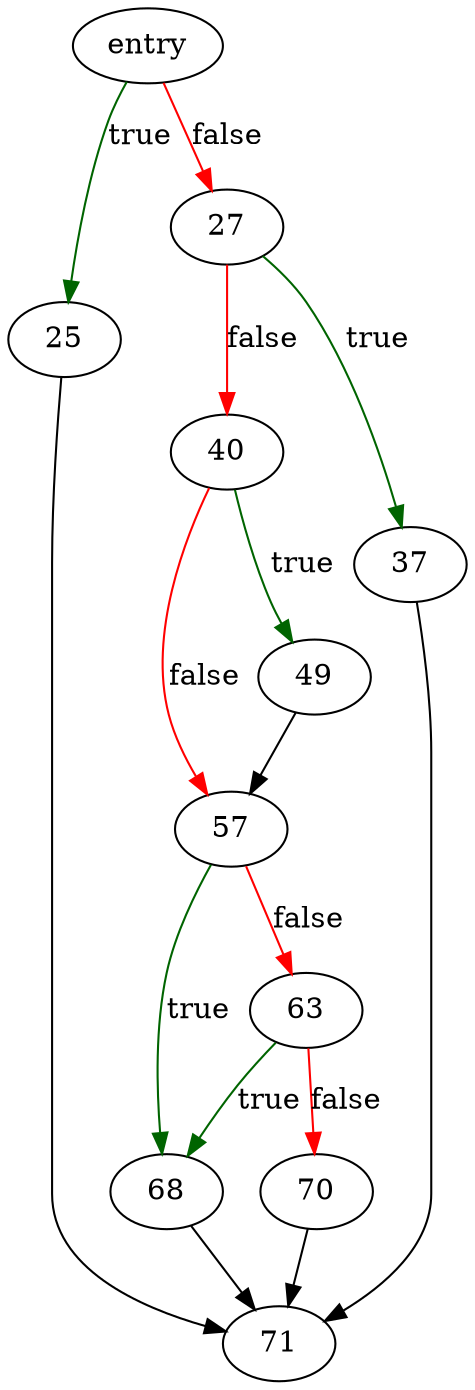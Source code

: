 digraph "ptrmapGet" {
	// Node definitions.
	4 [label=entry];
	25;
	27;
	37;
	40;
	49;
	57;
	63;
	68;
	70;
	71;

	// Edge definitions.
	4 -> 25 [
		color=darkgreen
		label=true
	];
	4 -> 27 [
		color=red
		label=false
	];
	25 -> 71;
	27 -> 37 [
		color=darkgreen
		label=true
	];
	27 -> 40 [
		color=red
		label=false
	];
	37 -> 71;
	40 -> 49 [
		color=darkgreen
		label=true
	];
	40 -> 57 [
		color=red
		label=false
	];
	49 -> 57;
	57 -> 63 [
		color=red
		label=false
	];
	57 -> 68 [
		color=darkgreen
		label=true
	];
	63 -> 68 [
		color=darkgreen
		label=true
	];
	63 -> 70 [
		color=red
		label=false
	];
	68 -> 71;
	70 -> 71;
}